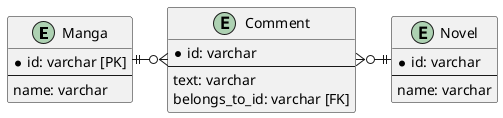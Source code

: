 @startuml problem

entity Manga {
    * id: varchar [PK]
    ---
    name: varchar 
}

entity Novel {
    * id: varchar
    ---
    name: varchar
}

entity Comment {
    * id: varchar
    ---
    text: varchar
    belongs_to_id: varchar [FK]
}

Manga ||-r-o{ Comment
Novel ||-l-o{ Comment

@enduml